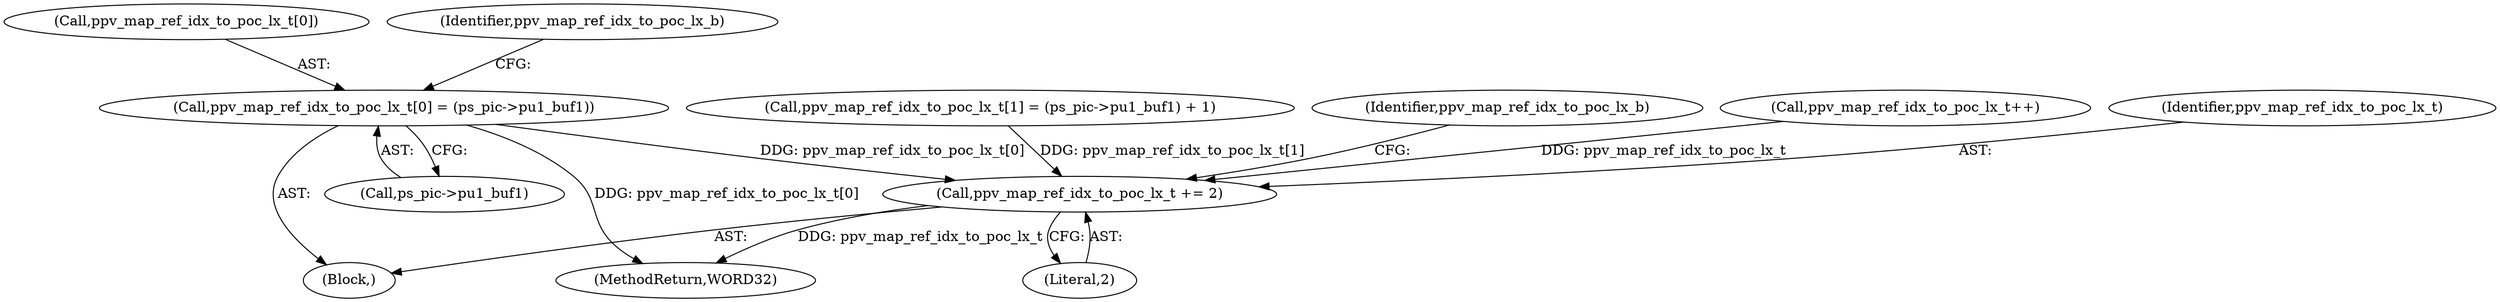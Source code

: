 digraph "0_Android_943323f1d9d3dd5c2634deb26cbe72343ca6b3db_2@array" {
"1000541" [label="(Call,ppv_map_ref_idx_to_poc_lx_t[0] = (ps_pic->pu1_buf1))"];
"1000573" [label="(Call,ppv_map_ref_idx_to_poc_lx_t += 2)"];
"1000564" [label="(Call,ppv_map_ref_idx_to_poc_lx_t[1] = (ps_pic->pu1_buf1) + 1)"];
"1000573" [label="(Call,ppv_map_ref_idx_to_poc_lx_t += 2)"];
"1000577" [label="(Identifier,ppv_map_ref_idx_to_poc_lx_b)"];
"1000506" [label="(Call,ppv_map_ref_idx_to_poc_lx_t++)"];
"1000542" [label="(Call,ppv_map_ref_idx_to_poc_lx_t[0])"];
"1000545" [label="(Call,ps_pic->pu1_buf1)"];
"1000550" [label="(Identifier,ppv_map_ref_idx_to_poc_lx_b)"];
"1000574" [label="(Identifier,ppv_map_ref_idx_to_poc_lx_t)"];
"1000575" [label="(Literal,2)"];
"1000531" [label="(Block,)"];
"1000541" [label="(Call,ppv_map_ref_idx_to_poc_lx_t[0] = (ps_pic->pu1_buf1))"];
"1001025" [label="(MethodReturn,WORD32)"];
"1000541" -> "1000531"  [label="AST: "];
"1000541" -> "1000545"  [label="CFG: "];
"1000542" -> "1000541"  [label="AST: "];
"1000545" -> "1000541"  [label="AST: "];
"1000550" -> "1000541"  [label="CFG: "];
"1000541" -> "1001025"  [label="DDG: ppv_map_ref_idx_to_poc_lx_t[0]"];
"1000541" -> "1000573"  [label="DDG: ppv_map_ref_idx_to_poc_lx_t[0]"];
"1000573" -> "1000531"  [label="AST: "];
"1000573" -> "1000575"  [label="CFG: "];
"1000574" -> "1000573"  [label="AST: "];
"1000575" -> "1000573"  [label="AST: "];
"1000577" -> "1000573"  [label="CFG: "];
"1000573" -> "1001025"  [label="DDG: ppv_map_ref_idx_to_poc_lx_t"];
"1000506" -> "1000573"  [label="DDG: ppv_map_ref_idx_to_poc_lx_t"];
"1000564" -> "1000573"  [label="DDG: ppv_map_ref_idx_to_poc_lx_t[1]"];
}
